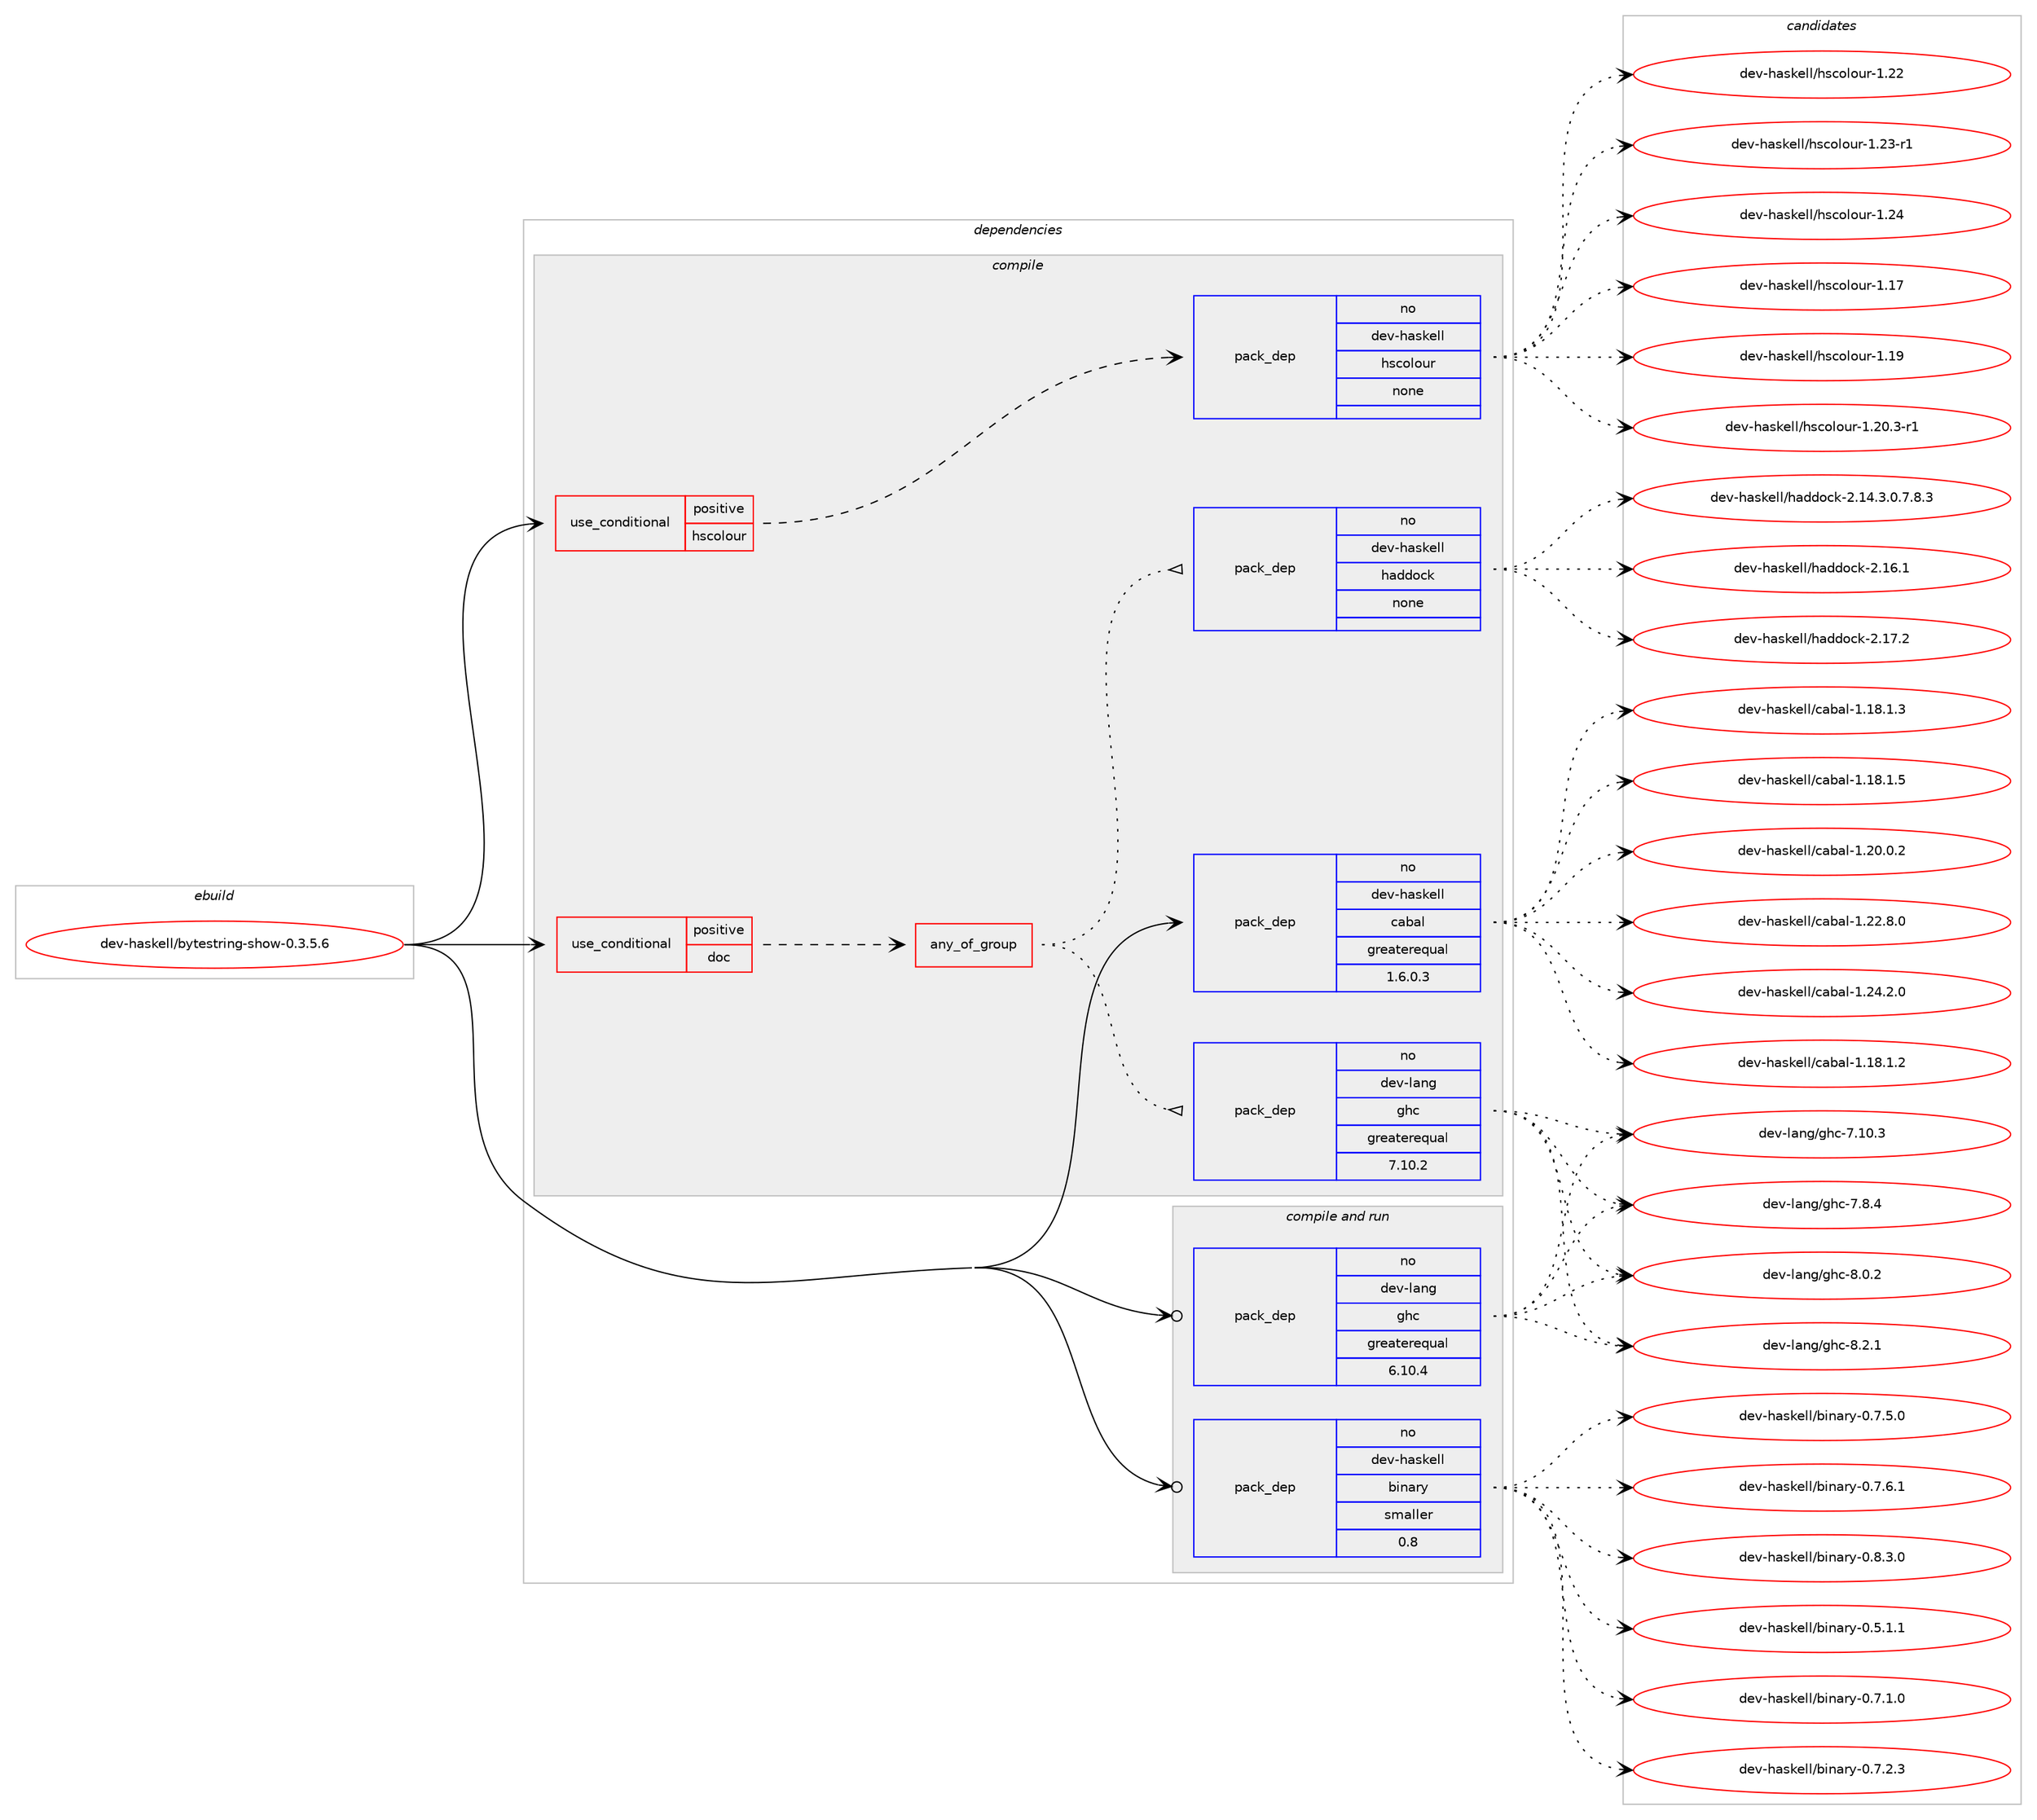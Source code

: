 digraph prolog {

# *************
# Graph options
# *************

newrank=true;
concentrate=true;
compound=true;
graph [rankdir=LR,fontname=Helvetica,fontsize=10,ranksep=1.5];#, ranksep=2.5, nodesep=0.2];
edge  [arrowhead=vee];
node  [fontname=Helvetica,fontsize=10];

# **********
# The ebuild
# **********

subgraph cluster_leftcol {
color=gray;
rank=same;
label=<<i>ebuild</i>>;
id [label="dev-haskell/bytestring-show-0.3.5.6", color=red, width=4, href="../dev-haskell/bytestring-show-0.3.5.6.svg"];
}

# ****************
# The dependencies
# ****************

subgraph cluster_midcol {
color=gray;
label=<<i>dependencies</i>>;
subgraph cluster_compile {
fillcolor="#eeeeee";
style=filled;
label=<<i>compile</i>>;
subgraph cond18165 {
dependency75956 [label=<<TABLE BORDER="0" CELLBORDER="1" CELLSPACING="0" CELLPADDING="4"><TR><TD ROWSPAN="3" CELLPADDING="10">use_conditional</TD></TR><TR><TD>positive</TD></TR><TR><TD>doc</TD></TR></TABLE>>, shape=none, color=red];
subgraph any1734 {
dependency75957 [label=<<TABLE BORDER="0" CELLBORDER="1" CELLSPACING="0" CELLPADDING="4"><TR><TD CELLPADDING="10">any_of_group</TD></TR></TABLE>>, shape=none, color=red];subgraph pack56027 {
dependency75958 [label=<<TABLE BORDER="0" CELLBORDER="1" CELLSPACING="0" CELLPADDING="4" WIDTH="220"><TR><TD ROWSPAN="6" CELLPADDING="30">pack_dep</TD></TR><TR><TD WIDTH="110">no</TD></TR><TR><TD>dev-haskell</TD></TR><TR><TD>haddock</TD></TR><TR><TD>none</TD></TR><TR><TD></TD></TR></TABLE>>, shape=none, color=blue];
}
dependency75957:e -> dependency75958:w [weight=20,style="dotted",arrowhead="oinv"];
subgraph pack56028 {
dependency75959 [label=<<TABLE BORDER="0" CELLBORDER="1" CELLSPACING="0" CELLPADDING="4" WIDTH="220"><TR><TD ROWSPAN="6" CELLPADDING="30">pack_dep</TD></TR><TR><TD WIDTH="110">no</TD></TR><TR><TD>dev-lang</TD></TR><TR><TD>ghc</TD></TR><TR><TD>greaterequal</TD></TR><TR><TD>7.10.2</TD></TR></TABLE>>, shape=none, color=blue];
}
dependency75957:e -> dependency75959:w [weight=20,style="dotted",arrowhead="oinv"];
}
dependency75956:e -> dependency75957:w [weight=20,style="dashed",arrowhead="vee"];
}
id:e -> dependency75956:w [weight=20,style="solid",arrowhead="vee"];
subgraph cond18166 {
dependency75960 [label=<<TABLE BORDER="0" CELLBORDER="1" CELLSPACING="0" CELLPADDING="4"><TR><TD ROWSPAN="3" CELLPADDING="10">use_conditional</TD></TR><TR><TD>positive</TD></TR><TR><TD>hscolour</TD></TR></TABLE>>, shape=none, color=red];
subgraph pack56029 {
dependency75961 [label=<<TABLE BORDER="0" CELLBORDER="1" CELLSPACING="0" CELLPADDING="4" WIDTH="220"><TR><TD ROWSPAN="6" CELLPADDING="30">pack_dep</TD></TR><TR><TD WIDTH="110">no</TD></TR><TR><TD>dev-haskell</TD></TR><TR><TD>hscolour</TD></TR><TR><TD>none</TD></TR><TR><TD></TD></TR></TABLE>>, shape=none, color=blue];
}
dependency75960:e -> dependency75961:w [weight=20,style="dashed",arrowhead="vee"];
}
id:e -> dependency75960:w [weight=20,style="solid",arrowhead="vee"];
subgraph pack56030 {
dependency75962 [label=<<TABLE BORDER="0" CELLBORDER="1" CELLSPACING="0" CELLPADDING="4" WIDTH="220"><TR><TD ROWSPAN="6" CELLPADDING="30">pack_dep</TD></TR><TR><TD WIDTH="110">no</TD></TR><TR><TD>dev-haskell</TD></TR><TR><TD>cabal</TD></TR><TR><TD>greaterequal</TD></TR><TR><TD>1.6.0.3</TD></TR></TABLE>>, shape=none, color=blue];
}
id:e -> dependency75962:w [weight=20,style="solid",arrowhead="vee"];
}
subgraph cluster_compileandrun {
fillcolor="#eeeeee";
style=filled;
label=<<i>compile and run</i>>;
subgraph pack56031 {
dependency75963 [label=<<TABLE BORDER="0" CELLBORDER="1" CELLSPACING="0" CELLPADDING="4" WIDTH="220"><TR><TD ROWSPAN="6" CELLPADDING="30">pack_dep</TD></TR><TR><TD WIDTH="110">no</TD></TR><TR><TD>dev-haskell</TD></TR><TR><TD>binary</TD></TR><TR><TD>smaller</TD></TR><TR><TD>0.8</TD></TR></TABLE>>, shape=none, color=blue];
}
id:e -> dependency75963:w [weight=20,style="solid",arrowhead="odotvee"];
subgraph pack56032 {
dependency75964 [label=<<TABLE BORDER="0" CELLBORDER="1" CELLSPACING="0" CELLPADDING="4" WIDTH="220"><TR><TD ROWSPAN="6" CELLPADDING="30">pack_dep</TD></TR><TR><TD WIDTH="110">no</TD></TR><TR><TD>dev-lang</TD></TR><TR><TD>ghc</TD></TR><TR><TD>greaterequal</TD></TR><TR><TD>6.10.4</TD></TR></TABLE>>, shape=none, color=blue];
}
id:e -> dependency75964:w [weight=20,style="solid",arrowhead="odotvee"];
}
subgraph cluster_run {
fillcolor="#eeeeee";
style=filled;
label=<<i>run</i>>;
}
}

# **************
# The candidates
# **************

subgraph cluster_choices {
rank=same;
color=gray;
label=<<i>candidates</i>>;

subgraph choice56027 {
color=black;
nodesep=1;
choice1001011184510497115107101108108471049710010011199107455046495246514648465546564651 [label="dev-haskell/haddock-2.14.3.0.7.8.3", color=red, width=4,href="../dev-haskell/haddock-2.14.3.0.7.8.3.svg"];
choice100101118451049711510710110810847104971001001119910745504649544649 [label="dev-haskell/haddock-2.16.1", color=red, width=4,href="../dev-haskell/haddock-2.16.1.svg"];
choice100101118451049711510710110810847104971001001119910745504649554650 [label="dev-haskell/haddock-2.17.2", color=red, width=4,href="../dev-haskell/haddock-2.17.2.svg"];
dependency75958:e -> choice1001011184510497115107101108108471049710010011199107455046495246514648465546564651:w [style=dotted,weight="100"];
dependency75958:e -> choice100101118451049711510710110810847104971001001119910745504649544649:w [style=dotted,weight="100"];
dependency75958:e -> choice100101118451049711510710110810847104971001001119910745504649554650:w [style=dotted,weight="100"];
}
subgraph choice56028 {
color=black;
nodesep=1;
choice1001011184510897110103471031049945554649484651 [label="dev-lang/ghc-7.10.3", color=red, width=4,href="../dev-lang/ghc-7.10.3.svg"];
choice10010111845108971101034710310499455546564652 [label="dev-lang/ghc-7.8.4", color=red, width=4,href="../dev-lang/ghc-7.8.4.svg"];
choice10010111845108971101034710310499455646484650 [label="dev-lang/ghc-8.0.2", color=red, width=4,href="../dev-lang/ghc-8.0.2.svg"];
choice10010111845108971101034710310499455646504649 [label="dev-lang/ghc-8.2.1", color=red, width=4,href="../dev-lang/ghc-8.2.1.svg"];
dependency75959:e -> choice1001011184510897110103471031049945554649484651:w [style=dotted,weight="100"];
dependency75959:e -> choice10010111845108971101034710310499455546564652:w [style=dotted,weight="100"];
dependency75959:e -> choice10010111845108971101034710310499455646484650:w [style=dotted,weight="100"];
dependency75959:e -> choice10010111845108971101034710310499455646504649:w [style=dotted,weight="100"];
}
subgraph choice56029 {
color=black;
nodesep=1;
choice100101118451049711510710110810847104115991111081111171144549464955 [label="dev-haskell/hscolour-1.17", color=red, width=4,href="../dev-haskell/hscolour-1.17.svg"];
choice100101118451049711510710110810847104115991111081111171144549464957 [label="dev-haskell/hscolour-1.19", color=red, width=4,href="../dev-haskell/hscolour-1.19.svg"];
choice10010111845104971151071011081084710411599111108111117114454946504846514511449 [label="dev-haskell/hscolour-1.20.3-r1", color=red, width=4,href="../dev-haskell/hscolour-1.20.3-r1.svg"];
choice100101118451049711510710110810847104115991111081111171144549465050 [label="dev-haskell/hscolour-1.22", color=red, width=4,href="../dev-haskell/hscolour-1.22.svg"];
choice1001011184510497115107101108108471041159911110811111711445494650514511449 [label="dev-haskell/hscolour-1.23-r1", color=red, width=4,href="../dev-haskell/hscolour-1.23-r1.svg"];
choice100101118451049711510710110810847104115991111081111171144549465052 [label="dev-haskell/hscolour-1.24", color=red, width=4,href="../dev-haskell/hscolour-1.24.svg"];
dependency75961:e -> choice100101118451049711510710110810847104115991111081111171144549464955:w [style=dotted,weight="100"];
dependency75961:e -> choice100101118451049711510710110810847104115991111081111171144549464957:w [style=dotted,weight="100"];
dependency75961:e -> choice10010111845104971151071011081084710411599111108111117114454946504846514511449:w [style=dotted,weight="100"];
dependency75961:e -> choice100101118451049711510710110810847104115991111081111171144549465050:w [style=dotted,weight="100"];
dependency75961:e -> choice1001011184510497115107101108108471041159911110811111711445494650514511449:w [style=dotted,weight="100"];
dependency75961:e -> choice100101118451049711510710110810847104115991111081111171144549465052:w [style=dotted,weight="100"];
}
subgraph choice56030 {
color=black;
nodesep=1;
choice10010111845104971151071011081084799979897108454946495646494650 [label="dev-haskell/cabal-1.18.1.2", color=red, width=4,href="../dev-haskell/cabal-1.18.1.2.svg"];
choice10010111845104971151071011081084799979897108454946495646494651 [label="dev-haskell/cabal-1.18.1.3", color=red, width=4,href="../dev-haskell/cabal-1.18.1.3.svg"];
choice10010111845104971151071011081084799979897108454946495646494653 [label="dev-haskell/cabal-1.18.1.5", color=red, width=4,href="../dev-haskell/cabal-1.18.1.5.svg"];
choice10010111845104971151071011081084799979897108454946504846484650 [label="dev-haskell/cabal-1.20.0.2", color=red, width=4,href="../dev-haskell/cabal-1.20.0.2.svg"];
choice10010111845104971151071011081084799979897108454946505046564648 [label="dev-haskell/cabal-1.22.8.0", color=red, width=4,href="../dev-haskell/cabal-1.22.8.0.svg"];
choice10010111845104971151071011081084799979897108454946505246504648 [label="dev-haskell/cabal-1.24.2.0", color=red, width=4,href="../dev-haskell/cabal-1.24.2.0.svg"];
dependency75962:e -> choice10010111845104971151071011081084799979897108454946495646494650:w [style=dotted,weight="100"];
dependency75962:e -> choice10010111845104971151071011081084799979897108454946495646494651:w [style=dotted,weight="100"];
dependency75962:e -> choice10010111845104971151071011081084799979897108454946495646494653:w [style=dotted,weight="100"];
dependency75962:e -> choice10010111845104971151071011081084799979897108454946504846484650:w [style=dotted,weight="100"];
dependency75962:e -> choice10010111845104971151071011081084799979897108454946505046564648:w [style=dotted,weight="100"];
dependency75962:e -> choice10010111845104971151071011081084799979897108454946505246504648:w [style=dotted,weight="100"];
}
subgraph choice56031 {
color=black;
nodesep=1;
choice10010111845104971151071011081084798105110971141214548465346494649 [label="dev-haskell/binary-0.5.1.1", color=red, width=4,href="../dev-haskell/binary-0.5.1.1.svg"];
choice10010111845104971151071011081084798105110971141214548465546494648 [label="dev-haskell/binary-0.7.1.0", color=red, width=4,href="../dev-haskell/binary-0.7.1.0.svg"];
choice10010111845104971151071011081084798105110971141214548465546504651 [label="dev-haskell/binary-0.7.2.3", color=red, width=4,href="../dev-haskell/binary-0.7.2.3.svg"];
choice10010111845104971151071011081084798105110971141214548465546534648 [label="dev-haskell/binary-0.7.5.0", color=red, width=4,href="../dev-haskell/binary-0.7.5.0.svg"];
choice10010111845104971151071011081084798105110971141214548465546544649 [label="dev-haskell/binary-0.7.6.1", color=red, width=4,href="../dev-haskell/binary-0.7.6.1.svg"];
choice10010111845104971151071011081084798105110971141214548465646514648 [label="dev-haskell/binary-0.8.3.0", color=red, width=4,href="../dev-haskell/binary-0.8.3.0.svg"];
dependency75963:e -> choice10010111845104971151071011081084798105110971141214548465346494649:w [style=dotted,weight="100"];
dependency75963:e -> choice10010111845104971151071011081084798105110971141214548465546494648:w [style=dotted,weight="100"];
dependency75963:e -> choice10010111845104971151071011081084798105110971141214548465546504651:w [style=dotted,weight="100"];
dependency75963:e -> choice10010111845104971151071011081084798105110971141214548465546534648:w [style=dotted,weight="100"];
dependency75963:e -> choice10010111845104971151071011081084798105110971141214548465546544649:w [style=dotted,weight="100"];
dependency75963:e -> choice10010111845104971151071011081084798105110971141214548465646514648:w [style=dotted,weight="100"];
}
subgraph choice56032 {
color=black;
nodesep=1;
choice1001011184510897110103471031049945554649484651 [label="dev-lang/ghc-7.10.3", color=red, width=4,href="../dev-lang/ghc-7.10.3.svg"];
choice10010111845108971101034710310499455546564652 [label="dev-lang/ghc-7.8.4", color=red, width=4,href="../dev-lang/ghc-7.8.4.svg"];
choice10010111845108971101034710310499455646484650 [label="dev-lang/ghc-8.0.2", color=red, width=4,href="../dev-lang/ghc-8.0.2.svg"];
choice10010111845108971101034710310499455646504649 [label="dev-lang/ghc-8.2.1", color=red, width=4,href="../dev-lang/ghc-8.2.1.svg"];
dependency75964:e -> choice1001011184510897110103471031049945554649484651:w [style=dotted,weight="100"];
dependency75964:e -> choice10010111845108971101034710310499455546564652:w [style=dotted,weight="100"];
dependency75964:e -> choice10010111845108971101034710310499455646484650:w [style=dotted,weight="100"];
dependency75964:e -> choice10010111845108971101034710310499455646504649:w [style=dotted,weight="100"];
}
}

}

